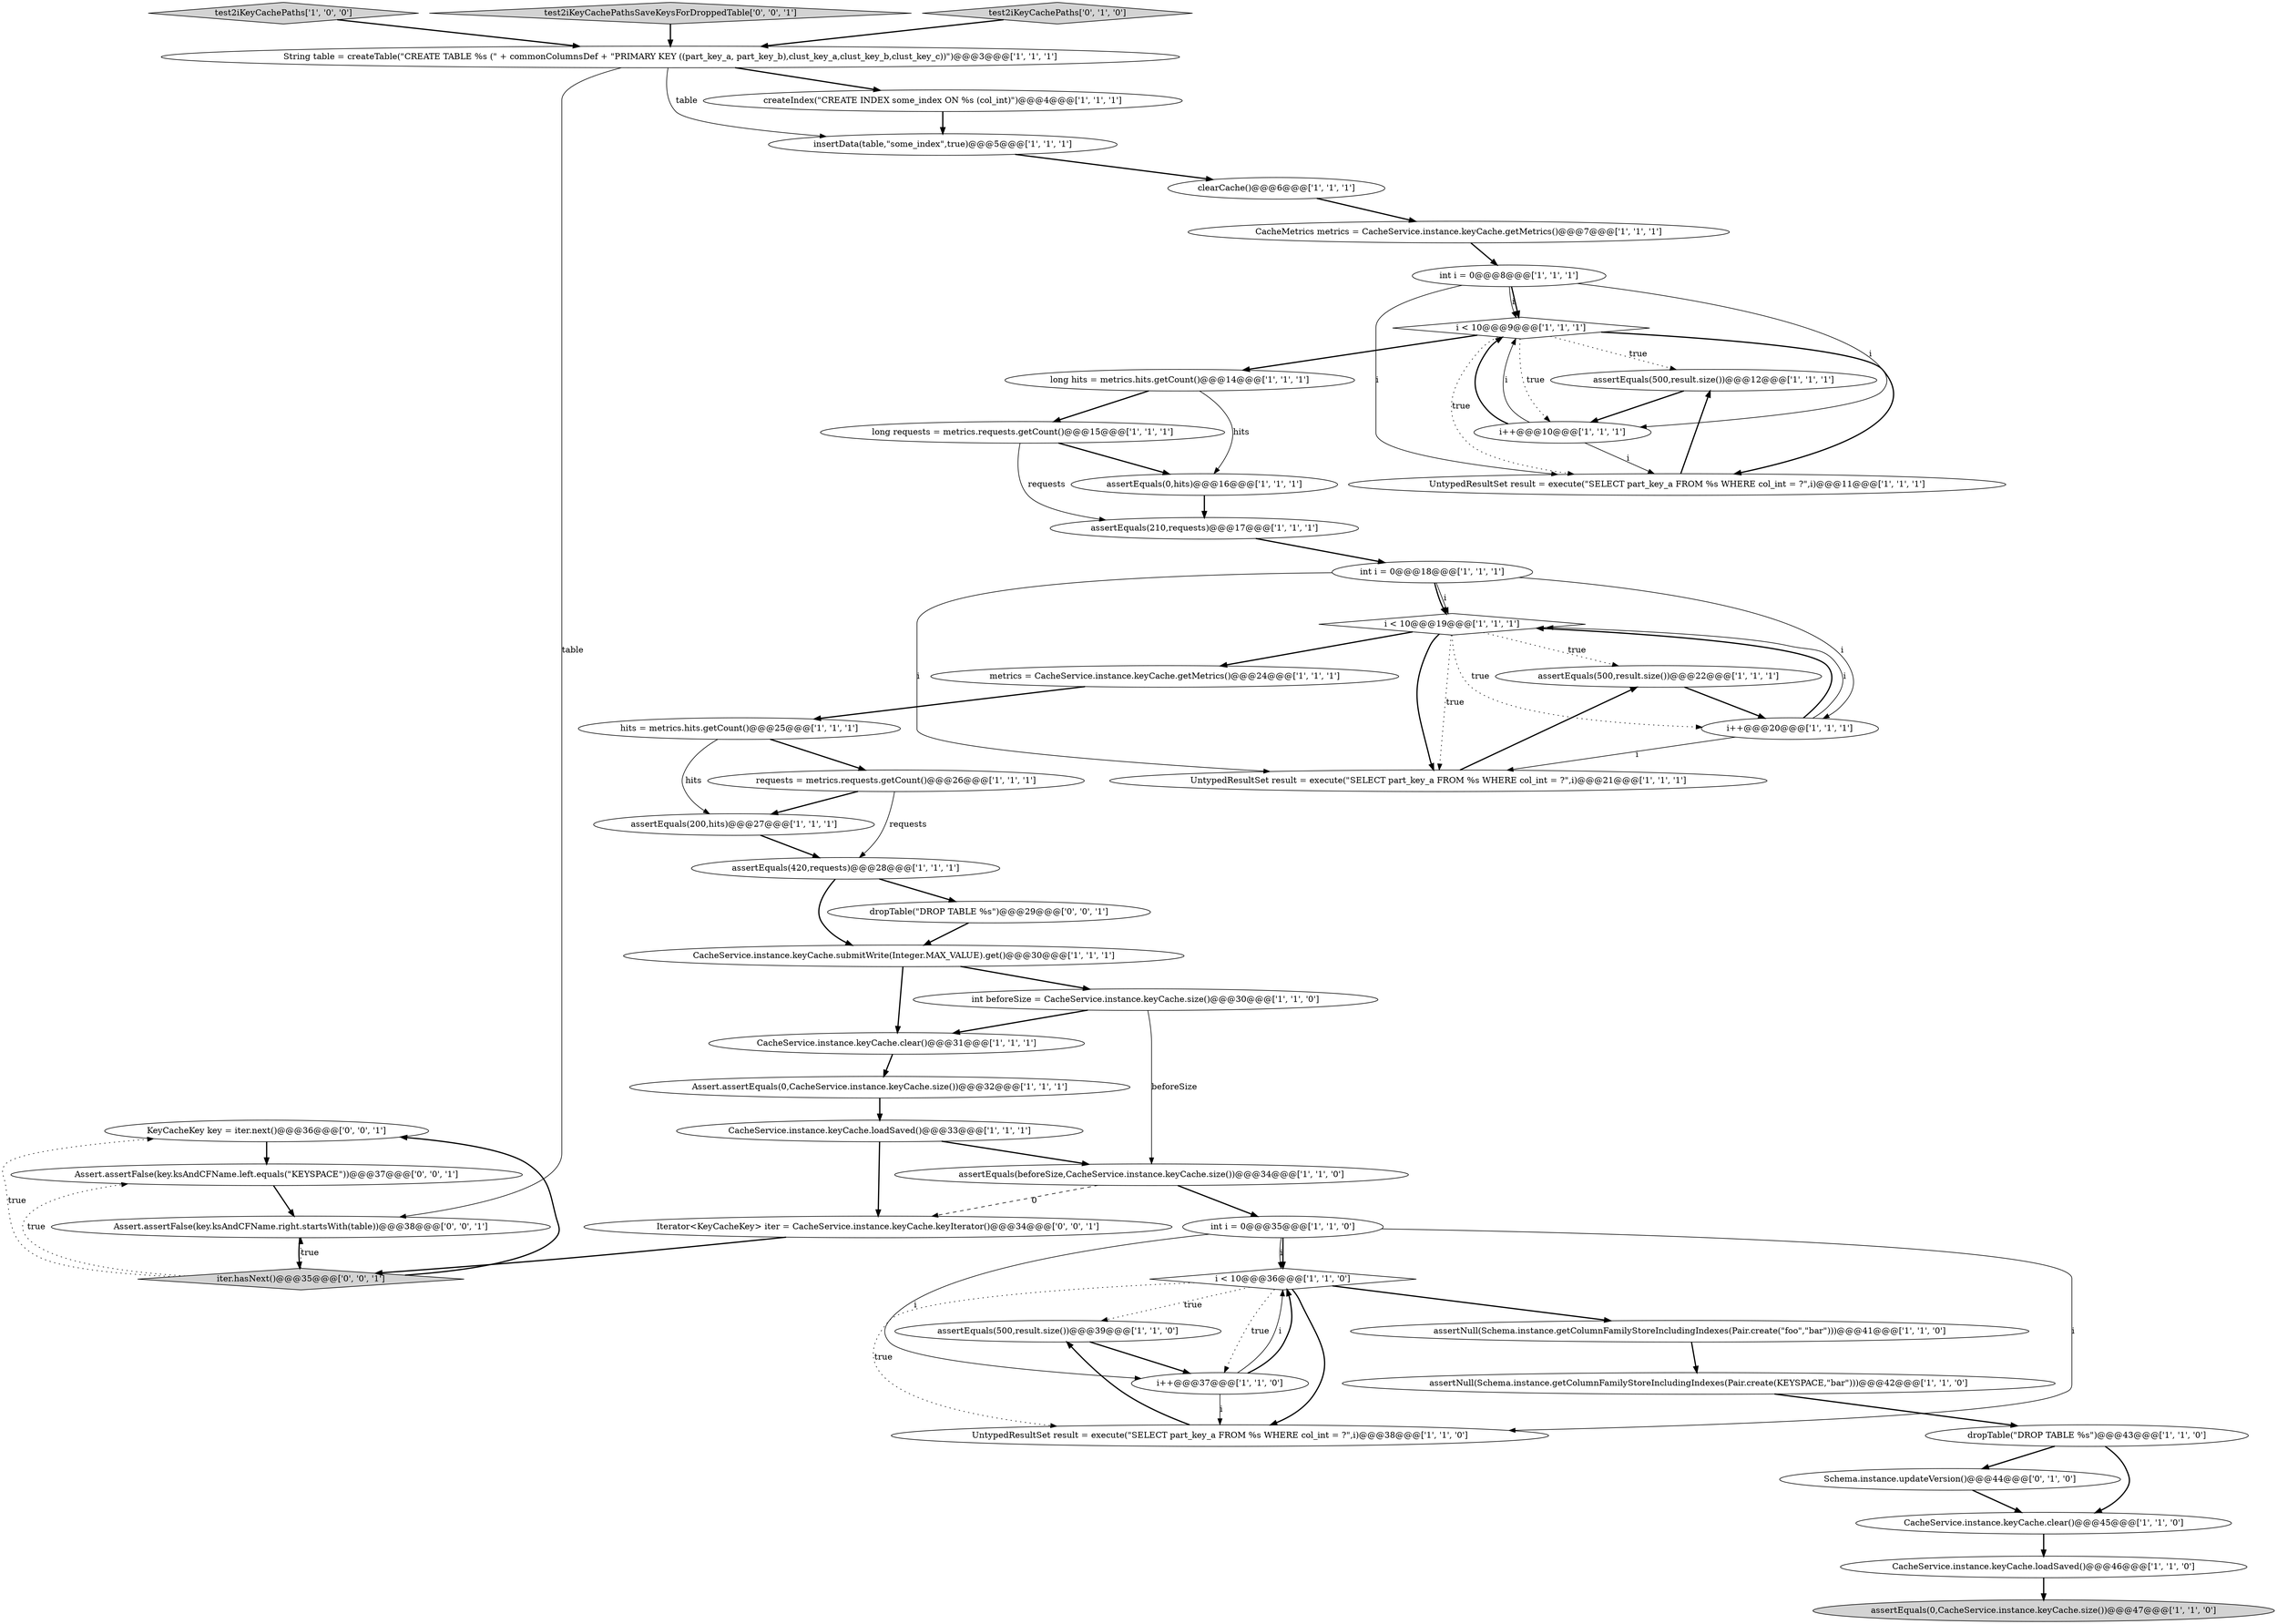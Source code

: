 digraph {
49 [style = filled, label = "KeyCacheKey key = iter.next()@@@36@@@['0', '0', '1']", fillcolor = white, shape = ellipse image = "AAA0AAABBB3BBB"];
12 [style = filled, label = "assertEquals(420,requests)@@@28@@@['1', '1', '1']", fillcolor = white, shape = ellipse image = "AAA0AAABBB1BBB"];
0 [style = filled, label = "requests = metrics.requests.getCount()@@@26@@@['1', '1', '1']", fillcolor = white, shape = ellipse image = "AAA0AAABBB1BBB"];
8 [style = filled, label = "CacheService.instance.keyCache.clear()@@@45@@@['1', '1', '0']", fillcolor = white, shape = ellipse image = "AAA0AAABBB1BBB"];
17 [style = filled, label = "int beforeSize = CacheService.instance.keyCache.size()@@@30@@@['1', '1', '0']", fillcolor = white, shape = ellipse image = "AAA0AAABBB1BBB"];
15 [style = filled, label = "CacheService.instance.keyCache.loadSaved()@@@46@@@['1', '1', '0']", fillcolor = white, shape = ellipse image = "AAA0AAABBB1BBB"];
34 [style = filled, label = "assertEquals(0,CacheService.instance.keyCache.size())@@@47@@@['1', '1', '0']", fillcolor = lightgray, shape = ellipse image = "AAA0AAABBB1BBB"];
35 [style = filled, label = "long hits = metrics.hits.getCount()@@@14@@@['1', '1', '1']", fillcolor = white, shape = ellipse image = "AAA0AAABBB1BBB"];
30 [style = filled, label = "assertNull(Schema.instance.getColumnFamilyStoreIncludingIndexes(Pair.create(KEYSPACE,\"bar\")))@@@42@@@['1', '1', '0']", fillcolor = white, shape = ellipse image = "AAA0AAABBB1BBB"];
31 [style = filled, label = "assertEquals(500,result.size())@@@22@@@['1', '1', '1']", fillcolor = white, shape = ellipse image = "AAA0AAABBB1BBB"];
27 [style = filled, label = "assertEquals(500,result.size())@@@12@@@['1', '1', '1']", fillcolor = white, shape = ellipse image = "AAA0AAABBB1BBB"];
4 [style = filled, label = "i < 10@@@36@@@['1', '1', '0']", fillcolor = white, shape = diamond image = "AAA0AAABBB1BBB"];
44 [style = filled, label = "Assert.assertFalse(key.ksAndCFName.right.startsWith(table))@@@38@@@['0', '0', '1']", fillcolor = white, shape = ellipse image = "AAA0AAABBB3BBB"];
21 [style = filled, label = "test2iKeyCachePaths['1', '0', '0']", fillcolor = lightgray, shape = diamond image = "AAA0AAABBB1BBB"];
6 [style = filled, label = "UntypedResultSet result = execute(\"SELECT part_key_a FROM %s WHERE col_int = ?\",i)@@@11@@@['1', '1', '1']", fillcolor = white, shape = ellipse image = "AAA0AAABBB1BBB"];
37 [style = filled, label = "CacheMetrics metrics = CacheService.instance.keyCache.getMetrics()@@@7@@@['1', '1', '1']", fillcolor = white, shape = ellipse image = "AAA0AAABBB1BBB"];
46 [style = filled, label = "test2iKeyCachePathsSaveKeysForDroppedTable['0', '0', '1']", fillcolor = lightgray, shape = diamond image = "AAA0AAABBB3BBB"];
13 [style = filled, label = "int i = 0@@@18@@@['1', '1', '1']", fillcolor = white, shape = ellipse image = "AAA0AAABBB1BBB"];
48 [style = filled, label = "Assert.assertFalse(key.ksAndCFName.left.equals(\"KEYSPACE\"))@@@37@@@['0', '0', '1']", fillcolor = white, shape = ellipse image = "AAA0AAABBB3BBB"];
50 [style = filled, label = "iter.hasNext()@@@35@@@['0', '0', '1']", fillcolor = lightgray, shape = diamond image = "AAA0AAABBB3BBB"];
19 [style = filled, label = "i < 10@@@19@@@['1', '1', '1']", fillcolor = white, shape = diamond image = "AAA0AAABBB1BBB"];
43 [style = filled, label = "test2iKeyCachePaths['0', '1', '0']", fillcolor = lightgray, shape = diamond image = "AAA0AAABBB2BBB"];
41 [style = filled, label = "assertEquals(500,result.size())@@@39@@@['1', '1', '0']", fillcolor = white, shape = ellipse image = "AAA0AAABBB1BBB"];
3 [style = filled, label = "clearCache()@@@6@@@['1', '1', '1']", fillcolor = white, shape = ellipse image = "AAA0AAABBB1BBB"];
9 [style = filled, label = "Assert.assertEquals(0,CacheService.instance.keyCache.size())@@@32@@@['1', '1', '1']", fillcolor = white, shape = ellipse image = "AAA0AAABBB1BBB"];
18 [style = filled, label = "insertData(table,\"some_index\",true)@@@5@@@['1', '1', '1']", fillcolor = white, shape = ellipse image = "AAA0AAABBB1BBB"];
2 [style = filled, label = "i < 10@@@9@@@['1', '1', '1']", fillcolor = white, shape = diamond image = "AAA0AAABBB1BBB"];
20 [style = filled, label = "assertEquals(0,hits)@@@16@@@['1', '1', '1']", fillcolor = white, shape = ellipse image = "AAA0AAABBB1BBB"];
40 [style = filled, label = "CacheService.instance.keyCache.submitWrite(Integer.MAX_VALUE).get()@@@30@@@['1', '1', '1']", fillcolor = white, shape = ellipse image = "AAA0AAABBB1BBB"];
1 [style = filled, label = "createIndex(\"CREATE INDEX some_index ON %s (col_int)\")@@@4@@@['1', '1', '1']", fillcolor = white, shape = ellipse image = "AAA0AAABBB1BBB"];
47 [style = filled, label = "Iterator<KeyCacheKey> iter = CacheService.instance.keyCache.keyIterator()@@@34@@@['0', '0', '1']", fillcolor = white, shape = ellipse image = "AAA0AAABBB3BBB"];
26 [style = filled, label = "UntypedResultSet result = execute(\"SELECT part_key_a FROM %s WHERE col_int = ?\",i)@@@21@@@['1', '1', '1']", fillcolor = white, shape = ellipse image = "AAA0AAABBB1BBB"];
28 [style = filled, label = "i++@@@37@@@['1', '1', '0']", fillcolor = white, shape = ellipse image = "AAA0AAABBB1BBB"];
32 [style = filled, label = "CacheService.instance.keyCache.clear()@@@31@@@['1', '1', '1']", fillcolor = white, shape = ellipse image = "AAA0AAABBB1BBB"];
45 [style = filled, label = "dropTable(\"DROP TABLE %s\")@@@29@@@['0', '0', '1']", fillcolor = white, shape = ellipse image = "AAA0AAABBB3BBB"];
7 [style = filled, label = "metrics = CacheService.instance.keyCache.getMetrics()@@@24@@@['1', '1', '1']", fillcolor = white, shape = ellipse image = "AAA0AAABBB1BBB"];
25 [style = filled, label = "i++@@@20@@@['1', '1', '1']", fillcolor = white, shape = ellipse image = "AAA0AAABBB1BBB"];
22 [style = filled, label = "hits = metrics.hits.getCount()@@@25@@@['1', '1', '1']", fillcolor = white, shape = ellipse image = "AAA0AAABBB1BBB"];
16 [style = filled, label = "assertEquals(200,hits)@@@27@@@['1', '1', '1']", fillcolor = white, shape = ellipse image = "AAA0AAABBB1BBB"];
14 [style = filled, label = "String table = createTable(\"CREATE TABLE %s (\" + commonColumnsDef + \"PRIMARY KEY ((part_key_a, part_key_b),clust_key_a,clust_key_b,clust_key_c))\")@@@3@@@['1', '1', '1']", fillcolor = white, shape = ellipse image = "AAA0AAABBB1BBB"];
42 [style = filled, label = "Schema.instance.updateVersion()@@@44@@@['0', '1', '0']", fillcolor = white, shape = ellipse image = "AAA1AAABBB2BBB"];
36 [style = filled, label = "i++@@@10@@@['1', '1', '1']", fillcolor = white, shape = ellipse image = "AAA0AAABBB1BBB"];
23 [style = filled, label = "int i = 0@@@8@@@['1', '1', '1']", fillcolor = white, shape = ellipse image = "AAA0AAABBB1BBB"];
10 [style = filled, label = "assertEquals(beforeSize,CacheService.instance.keyCache.size())@@@34@@@['1', '1', '0']", fillcolor = white, shape = ellipse image = "AAA0AAABBB1BBB"];
5 [style = filled, label = "assertNull(Schema.instance.getColumnFamilyStoreIncludingIndexes(Pair.create(\"foo\",\"bar\")))@@@41@@@['1', '1', '0']", fillcolor = white, shape = ellipse image = "AAA0AAABBB1BBB"];
29 [style = filled, label = "UntypedResultSet result = execute(\"SELECT part_key_a FROM %s WHERE col_int = ?\",i)@@@38@@@['1', '1', '0']", fillcolor = white, shape = ellipse image = "AAA0AAABBB1BBB"];
11 [style = filled, label = "int i = 0@@@35@@@['1', '1', '0']", fillcolor = white, shape = ellipse image = "AAA0AAABBB1BBB"];
38 [style = filled, label = "long requests = metrics.requests.getCount()@@@15@@@['1', '1', '1']", fillcolor = white, shape = ellipse image = "AAA0AAABBB1BBB"];
39 [style = filled, label = "dropTable(\"DROP TABLE %s\")@@@43@@@['1', '1', '0']", fillcolor = white, shape = ellipse image = "AAA0AAABBB1BBB"];
33 [style = filled, label = "assertEquals(210,requests)@@@17@@@['1', '1', '1']", fillcolor = white, shape = ellipse image = "AAA0AAABBB1BBB"];
24 [style = filled, label = "CacheService.instance.keyCache.loadSaved()@@@33@@@['1', '1', '1']", fillcolor = white, shape = ellipse image = "AAA0AAABBB1BBB"];
23->2 [style = bold, label=""];
32->9 [style = bold, label=""];
11->4 [style = bold, label=""];
50->48 [style = dotted, label="true"];
13->19 [style = solid, label="i"];
24->47 [style = bold, label=""];
23->36 [style = solid, label="i"];
36->2 [style = bold, label=""];
22->16 [style = solid, label="hits"];
25->19 [style = bold, label=""];
39->42 [style = bold, label=""];
1->18 [style = bold, label=""];
10->11 [style = bold, label=""];
7->22 [style = bold, label=""];
24->10 [style = bold, label=""];
28->29 [style = solid, label="i"];
16->12 [style = bold, label=""];
43->14 [style = bold, label=""];
3->37 [style = bold, label=""];
15->34 [style = bold, label=""];
19->7 [style = bold, label=""];
11->28 [style = solid, label="i"];
4->28 [style = dotted, label="true"];
40->32 [style = bold, label=""];
38->33 [style = solid, label="requests"];
28->4 [style = solid, label="i"];
10->47 [style = dashed, label="0"];
50->44 [style = dotted, label="true"];
48->44 [style = bold, label=""];
6->27 [style = bold, label=""];
36->6 [style = solid, label="i"];
17->32 [style = bold, label=""];
9->24 [style = bold, label=""];
35->20 [style = solid, label="hits"];
44->50 [style = bold, label=""];
11->4 [style = solid, label="i"];
19->26 [style = bold, label=""];
31->25 [style = bold, label=""];
4->41 [style = dotted, label="true"];
21->14 [style = bold, label=""];
2->27 [style = dotted, label="true"];
45->40 [style = bold, label=""];
13->19 [style = bold, label=""];
22->0 [style = bold, label=""];
11->29 [style = solid, label="i"];
29->41 [style = bold, label=""];
28->4 [style = bold, label=""];
46->14 [style = bold, label=""];
39->8 [style = bold, label=""];
36->2 [style = solid, label="i"];
12->45 [style = bold, label=""];
0->12 [style = solid, label="requests"];
19->25 [style = dotted, label="true"];
2->6 [style = bold, label=""];
23->6 [style = solid, label="i"];
25->19 [style = solid, label="i"];
49->48 [style = bold, label=""];
40->17 [style = bold, label=""];
23->2 [style = solid, label="i"];
4->29 [style = dotted, label="true"];
19->26 [style = dotted, label="true"];
14->18 [style = solid, label="table"];
20->33 [style = bold, label=""];
30->39 [style = bold, label=""];
18->3 [style = bold, label=""];
17->10 [style = solid, label="beforeSize"];
13->25 [style = solid, label="i"];
50->49 [style = dotted, label="true"];
14->44 [style = solid, label="table"];
4->5 [style = bold, label=""];
26->31 [style = bold, label=""];
2->36 [style = dotted, label="true"];
2->6 [style = dotted, label="true"];
19->31 [style = dotted, label="true"];
33->13 [style = bold, label=""];
14->1 [style = bold, label=""];
13->26 [style = solid, label="i"];
27->36 [style = bold, label=""];
25->26 [style = solid, label="i"];
47->50 [style = bold, label=""];
5->30 [style = bold, label=""];
35->38 [style = bold, label=""];
50->49 [style = bold, label=""];
42->8 [style = bold, label=""];
38->20 [style = bold, label=""];
4->29 [style = bold, label=""];
37->23 [style = bold, label=""];
2->35 [style = bold, label=""];
41->28 [style = bold, label=""];
8->15 [style = bold, label=""];
12->40 [style = bold, label=""];
0->16 [style = bold, label=""];
}
